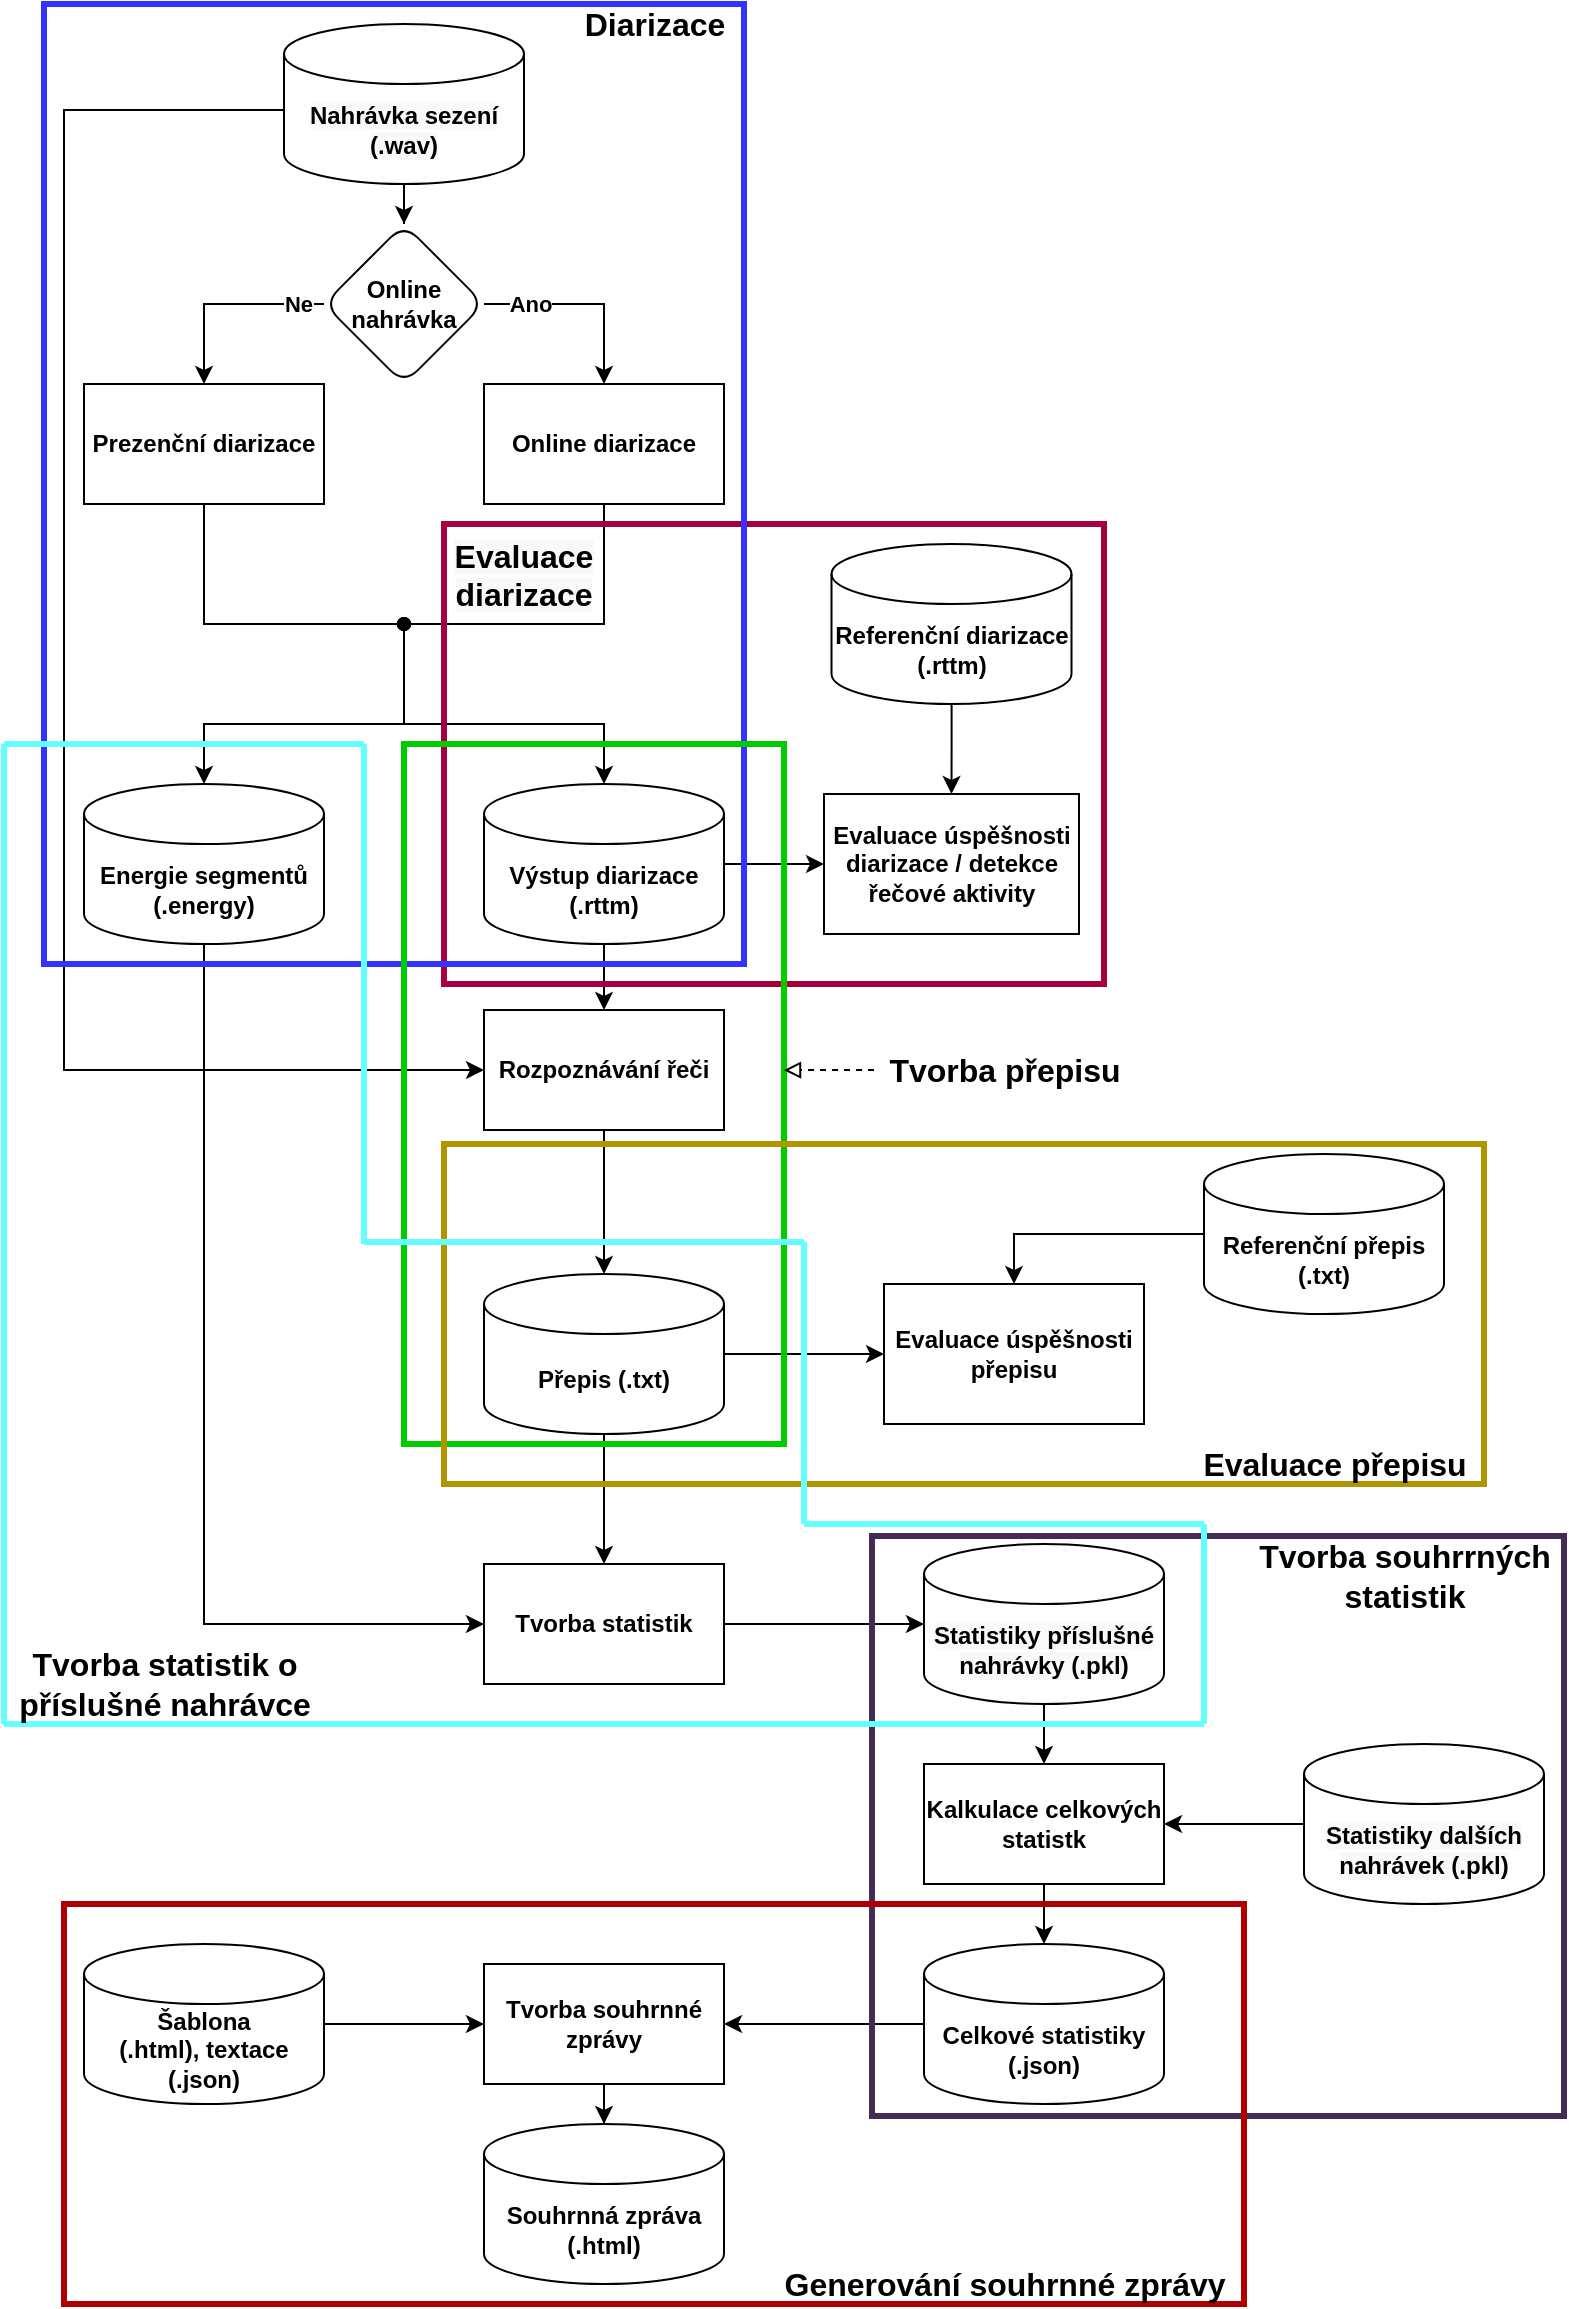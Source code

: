 <mxfile version="14.6.6" type="device"><diagram id="VO6yBT6Qx_qtV-gnp2qo" name="Page-1"><mxGraphModel dx="1422" dy="796" grid="1" gridSize="10" guides="1" tooltips="1" connect="1" arrows="1" fold="1" page="1" pageScale="1" pageWidth="827" pageHeight="1169" math="0" shadow="0"><root><mxCell id="0"/><mxCell id="1" parent="0"/><mxCell id="rQEs-UyLDxahchVhT3SX-8" value="" style="edgeStyle=orthogonalEdgeStyle;rounded=0;orthogonalLoop=1;jettySize=auto;html=1;exitX=0.5;exitY=1;exitDx=0;exitDy=0;fontStyle=1" parent="1" source="rQEs-UyLDxahchVhT3SX-21" target="rQEs-UyLDxahchVhT3SX-7" edge="1"><mxGeometry relative="1" as="geometry"><mxPoint x="150" y="160" as="sourcePoint"/></mxGeometry></mxCell><mxCell id="rQEs-UyLDxahchVhT3SX-34" style="edgeStyle=orthogonalEdgeStyle;rounded=0;orthogonalLoop=1;jettySize=auto;html=1;startArrow=none;startFill=0;endArrow=oval;endFill=1;fontStyle=1" parent="1" source="rQEs-UyLDxahchVhT3SX-3" edge="1"><mxGeometry relative="1" as="geometry"><mxPoint x="240" y="320" as="targetPoint"/><Array as="points"><mxPoint x="340" y="320"/></Array></mxGeometry></mxCell><mxCell id="rQEs-UyLDxahchVhT3SX-3" value="&lt;span&gt;Online diarizace&lt;/span&gt;" style="rounded=0;whiteSpace=wrap;html=1;fontFamily=Helvetica;fontSize=12;fontColor=#000000;align=center;strokeColor=#000000;fillColor=#ffffff;fontStyle=1" parent="1" vertex="1"><mxGeometry x="280" y="200" width="120" height="60" as="geometry"/></mxCell><mxCell id="rQEs-UyLDxahchVhT3SX-33" style="edgeStyle=orthogonalEdgeStyle;rounded=0;orthogonalLoop=1;jettySize=auto;html=1;startArrow=none;startFill=0;endArrow=oval;endFill=1;fontStyle=1" parent="1" source="rQEs-UyLDxahchVhT3SX-5" edge="1"><mxGeometry relative="1" as="geometry"><mxPoint x="240" y="320" as="targetPoint"/><Array as="points"><mxPoint x="140" y="320"/></Array></mxGeometry></mxCell><mxCell id="rQEs-UyLDxahchVhT3SX-5" value="&lt;span&gt;&lt;span&gt;Prezenční diarizace&lt;/span&gt;&lt;/span&gt;" style="rounded=0;whiteSpace=wrap;html=1;fontFamily=Helvetica;fontSize=12;fontColor=#000000;align=center;strokeColor=#000000;fillColor=#ffffff;fontStyle=1" parent="1" vertex="1"><mxGeometry x="80" y="200" width="120" height="60" as="geometry"/></mxCell><mxCell id="rQEs-UyLDxahchVhT3SX-29" style="edgeStyle=orthogonalEdgeStyle;rounded=0;orthogonalLoop=1;jettySize=auto;html=1;exitX=0;exitY=0.5;exitDx=0;exitDy=0;startArrow=none;startFill=0;endArrow=classic;endFill=1;fontStyle=1" parent="1" source="rQEs-UyLDxahchVhT3SX-7" target="rQEs-UyLDxahchVhT3SX-5" edge="1"><mxGeometry relative="1" as="geometry"/></mxCell><mxCell id="rQEs-UyLDxahchVhT3SX-32" value="Ne" style="edgeLabel;html=1;align=center;verticalAlign=middle;resizable=0;points=[];fontStyle=1" parent="rQEs-UyLDxahchVhT3SX-29" vertex="1" connectable="0"><mxGeometry x="-0.3" y="-2" relative="1" as="geometry"><mxPoint x="22" y="2" as="offset"/></mxGeometry></mxCell><mxCell id="rQEs-UyLDxahchVhT3SX-30" style="edgeStyle=orthogonalEdgeStyle;rounded=0;orthogonalLoop=1;jettySize=auto;html=1;exitX=1;exitY=0.5;exitDx=0;exitDy=0;startArrow=none;startFill=0;endArrow=classic;endFill=1;fontStyle=1" parent="1" source="rQEs-UyLDxahchVhT3SX-7" target="rQEs-UyLDxahchVhT3SX-3" edge="1"><mxGeometry relative="1" as="geometry"/></mxCell><mxCell id="rQEs-UyLDxahchVhT3SX-31" value="Ano" style="edgeLabel;html=1;align=center;verticalAlign=middle;resizable=0;points=[];fontStyle=1" parent="rQEs-UyLDxahchVhT3SX-30" vertex="1" connectable="0"><mxGeometry x="-0.283" y="2" relative="1" as="geometry"><mxPoint x="-13" y="2" as="offset"/></mxGeometry></mxCell><mxCell id="rQEs-UyLDxahchVhT3SX-7" value="&lt;span&gt;Online nahrávka&lt;/span&gt;" style="rhombus;whiteSpace=wrap;html=1;rounded=1;fontStyle=1" parent="1" vertex="1"><mxGeometry x="200" y="120" width="80" height="80" as="geometry"/></mxCell><mxCell id="rQEs-UyLDxahchVhT3SX-35" style="edgeStyle=orthogonalEdgeStyle;rounded=0;orthogonalLoop=1;jettySize=auto;html=1;startArrow=classic;startFill=1;endArrow=oval;endFill=1;fontStyle=1" parent="1" source="rQEs-UyLDxahchVhT3SX-19" edge="1"><mxGeometry relative="1" as="geometry"><mxPoint x="240" y="320" as="targetPoint"/><Array as="points"><mxPoint x="140" y="370"/><mxPoint x="240" y="370"/></Array></mxGeometry></mxCell><mxCell id="rQEs-UyLDxahchVhT3SX-97" style="edgeStyle=orthogonalEdgeStyle;rounded=0;orthogonalLoop=1;jettySize=auto;html=1;entryX=0;entryY=0.5;entryDx=0;entryDy=0;startArrow=none;startFill=0;endArrow=classic;endFill=1;fontColor=none;fontStyle=1" parent="1" source="rQEs-UyLDxahchVhT3SX-19" target="rQEs-UyLDxahchVhT3SX-55" edge="1"><mxGeometry relative="1" as="geometry"><Array as="points"><mxPoint x="140" y="820"/></Array></mxGeometry></mxCell><mxCell id="rQEs-UyLDxahchVhT3SX-19" value="&lt;span&gt;Energie segmentů (.energy)&lt;/span&gt;" style="shape=cylinder3;whiteSpace=wrap;html=1;boundedLbl=1;backgroundOutline=1;size=15;fontFamily=Helvetica;fontSize=12;fontColor=#000000;align=center;strokeColor=#000000;fillColor=#ffffff;fontStyle=1" parent="1" vertex="1"><mxGeometry x="80" y="400" width="120" height="80" as="geometry"/></mxCell><mxCell id="rQEs-UyLDxahchVhT3SX-54" style="edgeStyle=orthogonalEdgeStyle;rounded=0;orthogonalLoop=1;jettySize=auto;html=1;exitX=0;exitY=0.5;exitDx=0;exitDy=0;entryX=0;entryY=0.5;entryDx=0;entryDy=0;startArrow=none;startFill=0;endArrow=classic;endFill=1;fontStyle=1;" parent="1" target="rQEs-UyLDxahchVhT3SX-45" edge="1"><mxGeometry relative="1" as="geometry"><mxPoint x="180" y="63" as="sourcePoint"/><Array as="points"><mxPoint x="70" y="63"/><mxPoint x="70" y="543"/></Array></mxGeometry></mxCell><mxCell id="rQEs-UyLDxahchVhT3SX-21" value="&lt;span style=&quot;color: rgb(0 , 0 , 0) ; font-family: &amp;quot;helvetica&amp;quot; ; font-size: 12px ; font-style: normal ; letter-spacing: normal ; text-align: center ; text-indent: 0px ; text-transform: none ; word-spacing: 0px ; background-color: rgb(248 , 249 , 250)&quot;&gt;Nahrávka sezení (.wav)&lt;/span&gt;" style="shape=cylinder3;whiteSpace=wrap;html=1;boundedLbl=1;backgroundOutline=1;size=15;fontFamily=Helvetica;fontSize=12;fontColor=#000000;align=center;strokeColor=#000000;fillColor=#ffffff;fontStyle=1" parent="1" vertex="1"><mxGeometry x="180" y="20" width="120" height="80" as="geometry"/></mxCell><mxCell id="rQEs-UyLDxahchVhT3SX-36" style="edgeStyle=orthogonalEdgeStyle;rounded=0;orthogonalLoop=1;jettySize=auto;html=1;startArrow=classic;startFill=1;endArrow=oval;endFill=1;fontStyle=1" parent="1" source="rQEs-UyLDxahchVhT3SX-25" edge="1"><mxGeometry relative="1" as="geometry"><mxPoint x="240" y="320" as="targetPoint"/><Array as="points"><mxPoint x="340" y="370"/><mxPoint x="240" y="370"/></Array></mxGeometry></mxCell><mxCell id="rQEs-UyLDxahchVhT3SX-42" style="edgeStyle=orthogonalEdgeStyle;rounded=0;orthogonalLoop=1;jettySize=auto;html=1;entryX=0;entryY=0.5;entryDx=0;entryDy=0;startArrow=none;startFill=0;endArrow=classic;endFill=1;fontStyle=1;" parent="1" source="rQEs-UyLDxahchVhT3SX-25" target="rQEs-UyLDxahchVhT3SX-40" edge="1"><mxGeometry relative="1" as="geometry"/></mxCell><mxCell id="rQEs-UyLDxahchVhT3SX-46" value="" style="edgeStyle=orthogonalEdgeStyle;rounded=0;orthogonalLoop=1;jettySize=auto;html=1;startArrow=none;startFill=0;endArrow=classic;endFill=1;fontStyle=1;" parent="1" source="rQEs-UyLDxahchVhT3SX-25" target="rQEs-UyLDxahchVhT3SX-45" edge="1"><mxGeometry relative="1" as="geometry"/></mxCell><mxCell id="rQEs-UyLDxahchVhT3SX-25" value="&lt;span&gt;Výstup diarizace (.rttm)&lt;/span&gt;" style="shape=cylinder3;whiteSpace=wrap;html=1;boundedLbl=1;backgroundOutline=1;size=15;fontFamily=Helvetica;fontSize=12;fontColor=#000000;align=center;strokeColor=#000000;fillColor=#ffffff;fontStyle=1" parent="1" vertex="1"><mxGeometry x="280" y="400" width="120" height="80" as="geometry"/></mxCell><mxCell id="rQEs-UyLDxahchVhT3SX-41" value="" style="edgeStyle=orthogonalEdgeStyle;rounded=0;orthogonalLoop=1;jettySize=auto;html=1;startArrow=none;startFill=0;endArrow=classic;endFill=1;fontStyle=1" parent="1" source="rQEs-UyLDxahchVhT3SX-37" target="rQEs-UyLDxahchVhT3SX-40" edge="1"><mxGeometry relative="1" as="geometry"/></mxCell><mxCell id="rQEs-UyLDxahchVhT3SX-37" value="&lt;span&gt;Referenční diarizace (.rttm)&lt;/span&gt;" style="shape=cylinder3;whiteSpace=wrap;html=1;boundedLbl=1;backgroundOutline=1;size=15;fontFamily=Helvetica;fontSize=12;fontColor=#000000;align=center;strokeColor=#000000;fillColor=#ffffff;fontStyle=1" parent="1" vertex="1"><mxGeometry x="453.75" y="280" width="120" height="80" as="geometry"/></mxCell><mxCell id="rQEs-UyLDxahchVhT3SX-40" value="Evaluace úspěšnosti diarizace / detekce řečové aktivity" style="rounded=0;whiteSpace=wrap;html=1;fontFamily=Helvetica;fontSize=12;fontColor=#000000;align=center;strokeColor=#000000;fillColor=#ffffff;fontStyle=1" parent="1" vertex="1"><mxGeometry x="450" y="405" width="127.5" height="70" as="geometry"/></mxCell><mxCell id="rQEs-UyLDxahchVhT3SX-50" value="" style="edgeStyle=orthogonalEdgeStyle;rounded=0;orthogonalLoop=1;jettySize=auto;html=1;startArrow=none;startFill=0;endArrow=classic;endFill=1;fontStyle=1" parent="1" source="rQEs-UyLDxahchVhT3SX-45" target="rQEs-UyLDxahchVhT3SX-49" edge="1"><mxGeometry relative="1" as="geometry"/></mxCell><mxCell id="rQEs-UyLDxahchVhT3SX-45" value="Rozpoznávání řeči" style="rounded=0;whiteSpace=wrap;html=1;fontFamily=Helvetica;fontSize=12;fontColor=#000000;align=center;strokeColor=#000000;fillColor=#ffffff;fontStyle=1" parent="1" vertex="1"><mxGeometry x="280" y="513" width="120" height="60" as="geometry"/></mxCell><mxCell id="rQEs-UyLDxahchVhT3SX-53" style="edgeStyle=orthogonalEdgeStyle;rounded=0;orthogonalLoop=1;jettySize=auto;html=1;entryX=0.5;entryY=0;entryDx=0;entryDy=0;startArrow=none;startFill=0;endArrow=classic;endFill=1;fontStyle=1" parent="1" source="rQEs-UyLDxahchVhT3SX-47" target="rQEs-UyLDxahchVhT3SX-51" edge="1"><mxGeometry relative="1" as="geometry"/></mxCell><mxCell id="rQEs-UyLDxahchVhT3SX-47" value="&lt;span&gt;Referenční přepis (.txt)&lt;/span&gt;" style="shape=cylinder3;whiteSpace=wrap;html=1;boundedLbl=1;backgroundOutline=1;size=15;fontFamily=Helvetica;fontSize=12;fontColor=#000000;align=center;strokeColor=#000000;fillColor=#ffffff;fontStyle=1" parent="1" vertex="1"><mxGeometry x="640" y="585" width="120" height="80" as="geometry"/></mxCell><mxCell id="rQEs-UyLDxahchVhT3SX-52" value="" style="edgeStyle=orthogonalEdgeStyle;rounded=0;orthogonalLoop=1;jettySize=auto;html=1;startArrow=none;startFill=0;endArrow=classic;endFill=1;fontStyle=1;" parent="1" source="rQEs-UyLDxahchVhT3SX-49" target="rQEs-UyLDxahchVhT3SX-51" edge="1"><mxGeometry relative="1" as="geometry"/></mxCell><mxCell id="rQEs-UyLDxahchVhT3SX-56" value="" style="edgeStyle=orthogonalEdgeStyle;rounded=0;orthogonalLoop=1;jettySize=auto;html=1;startArrow=none;startFill=0;endArrow=classic;endFill=1;fontStyle=1;" parent="1" source="rQEs-UyLDxahchVhT3SX-49" target="rQEs-UyLDxahchVhT3SX-55" edge="1"><mxGeometry relative="1" as="geometry"/></mxCell><mxCell id="rQEs-UyLDxahchVhT3SX-49" value="Přepis (.txt)" style="shape=cylinder3;whiteSpace=wrap;html=1;boundedLbl=1;backgroundOutline=1;size=15;fontFamily=Helvetica;fontSize=12;fontColor=#000000;align=center;strokeColor=#000000;fillColor=#ffffff;fontStyle=1" parent="1" vertex="1"><mxGeometry x="280" y="645" width="120" height="80" as="geometry"/></mxCell><mxCell id="rQEs-UyLDxahchVhT3SX-51" value="Evaluace úspěšnosti přepisu" style="rounded=0;whiteSpace=wrap;html=1;fontFamily=Helvetica;fontSize=12;fontColor=#000000;align=center;strokeColor=#000000;fillColor=#ffffff;fontStyle=1" parent="1" vertex="1"><mxGeometry x="480" y="650" width="130" height="70" as="geometry"/></mxCell><mxCell id="rQEs-UyLDxahchVhT3SX-63" value="" style="edgeStyle=orthogonalEdgeStyle;rounded=0;orthogonalLoop=1;jettySize=auto;html=1;startArrow=none;startFill=0;endArrow=classic;endFill=1;fontStyle=1" parent="1" source="rQEs-UyLDxahchVhT3SX-55" target="rQEs-UyLDxahchVhT3SX-62" edge="1"><mxGeometry relative="1" as="geometry"/></mxCell><mxCell id="rQEs-UyLDxahchVhT3SX-55" value="Tvorba statistik" style="rounded=0;whiteSpace=wrap;html=1;fontFamily=Helvetica;fontSize=12;fontColor=#000000;align=center;strokeColor=#000000;fillColor=#ffffff;fontStyle=1" parent="1" vertex="1"><mxGeometry x="280" y="790" width="120" height="60" as="geometry"/></mxCell><mxCell id="rQEs-UyLDxahchVhT3SX-68" value="" style="edgeStyle=orthogonalEdgeStyle;rounded=0;orthogonalLoop=1;jettySize=auto;html=1;startArrow=none;startFill=0;endArrow=classic;endFill=1;fontStyle=1" parent="1" source="rQEs-UyLDxahchVhT3SX-60" target="rQEs-UyLDxahchVhT3SX-67" edge="1"><mxGeometry relative="1" as="geometry"/></mxCell><mxCell id="rQEs-UyLDxahchVhT3SX-81" value="" style="edgeStyle=orthogonalEdgeStyle;rounded=0;orthogonalLoop=1;jettySize=auto;html=1;startArrow=classic;startFill=1;endArrow=none;endFill=0;fontStyle=1" parent="1" source="rQEs-UyLDxahchVhT3SX-60" target="rQEs-UyLDxahchVhT3SX-80" edge="1"><mxGeometry relative="1" as="geometry"/></mxCell><mxCell id="rQEs-UyLDxahchVhT3SX-60" value="Kalkulace celkových statistk" style="rounded=0;whiteSpace=wrap;html=1;fontFamily=Helvetica;fontSize=12;fontColor=#000000;align=center;strokeColor=#000000;fillColor=#ffffff;fontStyle=1" parent="1" vertex="1"><mxGeometry x="500" y="890" width="120" height="60" as="geometry"/></mxCell><mxCell id="rQEs-UyLDxahchVhT3SX-64" value="" style="edgeStyle=orthogonalEdgeStyle;rounded=0;orthogonalLoop=1;jettySize=auto;html=1;startArrow=none;startFill=0;endArrow=classic;endFill=1;fontStyle=1;" parent="1" source="rQEs-UyLDxahchVhT3SX-62" target="rQEs-UyLDxahchVhT3SX-60" edge="1"><mxGeometry relative="1" as="geometry"/></mxCell><mxCell id="rQEs-UyLDxahchVhT3SX-62" value="&lt;meta charset=&quot;utf-8&quot;&gt;&lt;span style=&quot;color: rgb(0, 0, 0); font-family: helvetica; font-size: 12px; font-style: normal; letter-spacing: normal; text-align: center; text-indent: 0px; text-transform: none; word-spacing: 0px; background-color: rgb(248, 249, 250); display: inline; float: none;&quot;&gt;Statistiky příslušné nahrávky (.pkl)&lt;/span&gt;" style="shape=cylinder3;whiteSpace=wrap;html=1;boundedLbl=1;backgroundOutline=1;size=15;fontFamily=Helvetica;fontSize=12;fontColor=#000000;align=center;strokeColor=#000000;fillColor=#ffffff;fontStyle=1" parent="1" vertex="1"><mxGeometry x="500" y="780" width="120" height="80" as="geometry"/></mxCell><mxCell id="rQEs-UyLDxahchVhT3SX-89" style="edgeStyle=orthogonalEdgeStyle;rounded=0;orthogonalLoop=1;jettySize=auto;html=1;entryX=1;entryY=0.5;entryDx=0;entryDy=0;startArrow=none;startFill=0;endArrow=classic;endFill=1;fontStyle=1" parent="1" source="rQEs-UyLDxahchVhT3SX-67" target="rQEs-UyLDxahchVhT3SX-70" edge="1"><mxGeometry relative="1" as="geometry"/></mxCell><mxCell id="rQEs-UyLDxahchVhT3SX-67" value="Celkové statistiky (.json)" style="shape=cylinder3;whiteSpace=wrap;html=1;boundedLbl=1;backgroundOutline=1;size=15;fontFamily=Helvetica;fontSize=12;fontColor=#000000;align=center;strokeColor=#000000;fillColor=#ffffff;fontStyle=1" parent="1" vertex="1"><mxGeometry x="500" y="980" width="120" height="80" as="geometry"/></mxCell><mxCell id="rQEs-UyLDxahchVhT3SX-74" value="" style="edgeStyle=orthogonalEdgeStyle;rounded=0;orthogonalLoop=1;jettySize=auto;html=1;startArrow=classic;startFill=1;endArrow=none;endFill=0;fontStyle=1" parent="1" source="rQEs-UyLDxahchVhT3SX-70" target="rQEs-UyLDxahchVhT3SX-73" edge="1"><mxGeometry relative="1" as="geometry"/></mxCell><mxCell id="rQEs-UyLDxahchVhT3SX-79" value="" style="edgeStyle=orthogonalEdgeStyle;rounded=0;orthogonalLoop=1;jettySize=auto;html=1;startArrow=none;startFill=0;endArrow=classic;endFill=1;fontStyle=1" parent="1" source="rQEs-UyLDxahchVhT3SX-70" target="rQEs-UyLDxahchVhT3SX-78" edge="1"><mxGeometry relative="1" as="geometry"/></mxCell><mxCell id="rQEs-UyLDxahchVhT3SX-70" value="Tvorba souhrnné zprávy" style="rounded=0;whiteSpace=wrap;html=1;fontFamily=Helvetica;fontSize=12;fontColor=#000000;align=center;strokeColor=#000000;fillColor=#ffffff;fontStyle=1" parent="1" vertex="1"><mxGeometry x="280" y="990" width="120" height="60" as="geometry"/></mxCell><mxCell id="rQEs-UyLDxahchVhT3SX-73" value="Šablona &lt;br&gt;(.html), textace (.json)" style="shape=cylinder3;whiteSpace=wrap;html=1;boundedLbl=1;backgroundOutline=1;size=15;fontFamily=Helvetica;fontSize=12;fontColor=#000000;align=center;strokeColor=#000000;fillColor=#ffffff;fontStyle=1" parent="1" vertex="1"><mxGeometry x="80" y="980" width="120" height="80" as="geometry"/></mxCell><mxCell id="rQEs-UyLDxahchVhT3SX-78" value="Souhrnná zpráva (.html)" style="shape=cylinder3;whiteSpace=wrap;html=1;boundedLbl=1;backgroundOutline=1;size=15;fontFamily=Helvetica;fontSize=12;fontColor=#000000;align=center;strokeColor=#000000;fillColor=#ffffff;fontStyle=1" parent="1" vertex="1"><mxGeometry x="280" y="1070" width="120" height="80" as="geometry"/></mxCell><mxCell id="rQEs-UyLDxahchVhT3SX-80" value="&lt;meta charset=&quot;utf-8&quot;&gt;&lt;span style=&quot;color: rgb(0, 0, 0); font-family: helvetica; font-size: 12px; font-style: normal; letter-spacing: normal; text-align: center; text-indent: 0px; text-transform: none; word-spacing: 0px; background-color: rgb(248, 249, 250); display: inline; float: none;&quot;&gt;Statistiky dalších nahrávek (.pkl)&lt;/span&gt;" style="shape=cylinder3;whiteSpace=wrap;html=1;boundedLbl=1;backgroundOutline=1;size=15;fontFamily=Helvetica;fontSize=12;fontColor=#000000;align=center;strokeColor=#000000;fillColor=#ffffff;fontStyle=1" parent="1" vertex="1"><mxGeometry x="690" y="880" width="120" height="80" as="geometry"/></mxCell><mxCell id="rQEs-UyLDxahchVhT3SX-91" value="" style="rounded=0;labelBackgroundColor=none;textOpacity=0;noLabel=1;strokeColor=#A50040;fontColor=#ffffff;fillColor=none;strokeWidth=3;fontStyle=1" parent="1" vertex="1"><mxGeometry x="260" y="270" width="330" height="230" as="geometry"/></mxCell><mxCell id="rQEs-UyLDxahchVhT3SX-92" value="" style="rounded=0;labelBackgroundColor=none;textOpacity=0;noLabel=1;fontColor=#ffffff;fillColor=none;strokeColor=#3333FF;strokeWidth=3;fontStyle=1" parent="1" vertex="1"><mxGeometry x="60" y="10" width="350" height="480" as="geometry"/></mxCell><mxCell id="rQEs-UyLDxahchVhT3SX-94" value="" style="rounded=0;labelBackgroundColor=none;textOpacity=0;noLabel=1;fontColor=#ffffff;strokeWidth=3;fillColor=none;strokeColor=#00CC00;fontStyle=1" parent="1" vertex="1"><mxGeometry x="240" y="380" width="190" height="350" as="geometry"/></mxCell><mxCell id="rQEs-UyLDxahchVhT3SX-95" style="edgeStyle=orthogonalEdgeStyle;rounded=0;orthogonalLoop=1;jettySize=auto;html=1;exitX=0.5;exitY=1;exitDx=0;exitDy=0;exitPerimeter=0;startArrow=classic;startFill=1;endArrow=none;endFill=0;fontColor=none;fontStyle=1" parent="1" source="rQEs-UyLDxahchVhT3SX-49" target="rQEs-UyLDxahchVhT3SX-49" edge="1"><mxGeometry relative="1" as="geometry"/></mxCell><mxCell id="rQEs-UyLDxahchVhT3SX-96" value="" style="rounded=0;labelBackgroundColor=none;textOpacity=0;noLabel=1;fontColor=#ffffff;strokeWidth=3;strokeColor=#432D57;fillColor=none;fontStyle=1" parent="1" vertex="1"><mxGeometry x="474" y="776" width="346" height="290" as="geometry"/></mxCell><mxCell id="rQEs-UyLDxahchVhT3SX-102" value="" style="rounded=0;labelBackgroundColor=none;textOpacity=0;noLabel=1;fontColor=#ffffff;strokeWidth=3;strokeColor=#B09500;fillColor=none;fontStyle=1" parent="1" vertex="1"><mxGeometry x="260" y="580" width="520" height="170" as="geometry"/></mxCell><mxCell id="rQEs-UyLDxahchVhT3SX-105" value="" style="rounded=0;labelBackgroundColor=none;textOpacity=0;noLabel=1;fontColor=#ffffff;strokeWidth=3;strokeColor=#B20000;fillColor=none;fontStyle=1" parent="1" vertex="1"><mxGeometry x="70" y="960" width="590" height="200" as="geometry"/></mxCell><mxCell id="rQEs-UyLDxahchVhT3SX-107" value="" style="endArrow=none;html=1;fontColor=none;strokeWidth=3;strokeColor=#66FFFF;fontStyle=1" parent="1" edge="1"><mxGeometry width="50" height="50" relative="1" as="geometry"><mxPoint x="40" y="870" as="sourcePoint"/><mxPoint x="40" y="380" as="targetPoint"/></mxGeometry></mxCell><mxCell id="rQEs-UyLDxahchVhT3SX-109" value="" style="endArrow=none;html=1;fontColor=none;strokeWidth=3;strokeColor=#66FFFF;fontStyle=1" parent="1" edge="1"><mxGeometry width="50" height="50" relative="1" as="geometry"><mxPoint x="40" y="870" as="sourcePoint"/><mxPoint x="640" y="870" as="targetPoint"/></mxGeometry></mxCell><mxCell id="rQEs-UyLDxahchVhT3SX-110" value="" style="endArrow=none;html=1;fontColor=none;strokeWidth=3;strokeColor=#66FFFF;fontStyle=1" parent="1" edge="1"><mxGeometry width="50" height="50" relative="1" as="geometry"><mxPoint x="440" y="770" as="sourcePoint"/><mxPoint x="640" y="770" as="targetPoint"/></mxGeometry></mxCell><mxCell id="rQEs-UyLDxahchVhT3SX-111" value="" style="endArrow=none;html=1;fontColor=none;strokeWidth=3;strokeColor=#66FFFF;fontStyle=1" parent="1" edge="1"><mxGeometry width="50" height="50" relative="1" as="geometry"><mxPoint x="640" y="870" as="sourcePoint"/><mxPoint x="640" y="770" as="targetPoint"/></mxGeometry></mxCell><mxCell id="rQEs-UyLDxahchVhT3SX-112" value="" style="endArrow=none;html=1;fontColor=none;strokeWidth=3;strokeColor=#66FFFF;fontStyle=1" parent="1" edge="1"><mxGeometry width="50" height="50" relative="1" as="geometry"><mxPoint x="440" y="770" as="sourcePoint"/><mxPoint x="440" y="629" as="targetPoint"/></mxGeometry></mxCell><mxCell id="rQEs-UyLDxahchVhT3SX-113" value="" style="endArrow=none;html=1;fontColor=none;strokeWidth=3;strokeColor=#66FFFF;fontStyle=1" parent="1" edge="1"><mxGeometry width="50" height="50" relative="1" as="geometry"><mxPoint x="220" y="629" as="sourcePoint"/><mxPoint x="440" y="629" as="targetPoint"/></mxGeometry></mxCell><mxCell id="rQEs-UyLDxahchVhT3SX-114" value="" style="endArrow=none;html=1;fontColor=none;strokeWidth=3;strokeColor=#66FFFF;fontStyle=1" parent="1" edge="1"><mxGeometry width="50" height="50" relative="1" as="geometry"><mxPoint x="220" y="630" as="sourcePoint"/><mxPoint x="220" y="380" as="targetPoint"/></mxGeometry></mxCell><mxCell id="rQEs-UyLDxahchVhT3SX-115" value="" style="endArrow=none;html=1;fontColor=none;strokeWidth=3;strokeColor=#66FFFF;fontStyle=1" parent="1" edge="1"><mxGeometry width="50" height="50" relative="1" as="geometry"><mxPoint x="40" y="380" as="sourcePoint"/><mxPoint x="220" y="380" as="targetPoint"/></mxGeometry></mxCell><mxCell id="1lNXSfKEVid35xvFSstg-1" value="Diarizace" style="text;html=1;align=center;verticalAlign=middle;resizable=0;points=[];autosize=1;strokeColor=none;fontStyle=1;fontSize=16;" vertex="1" parent="1"><mxGeometry x="320" y="10" width="90" height="20" as="geometry"/></mxCell><mxCell id="1lNXSfKEVid35xvFSstg-2" value="&lt;span style=&quot;color: rgb(0, 0, 0); font-family: helvetica; font-size: 16px; font-style: normal; letter-spacing: normal; text-indent: 0px; text-transform: none; word-spacing: 0px; background-color: rgb(248, 249, 250); display: inline; float: none;&quot;&gt;Evaluace diarizace&lt;/span&gt;" style="text;whiteSpace=wrap;html=1;align=center;fontStyle=1;fontSize=16;" vertex="1" parent="1"><mxGeometry x="260" y="270" width="80" height="30" as="geometry"/></mxCell><mxCell id="1lNXSfKEVid35xvFSstg-5" value="Tvorba statistik o&lt;br&gt;příslušné nahrávce" style="text;html=1;align=center;verticalAlign=middle;resizable=0;points=[];autosize=1;strokeColor=none;fontStyle=1;fontSize=16;" vertex="1" parent="1"><mxGeometry x="40" y="830" width="160" height="40" as="geometry"/></mxCell><mxCell id="1lNXSfKEVid35xvFSstg-10" style="edgeStyle=orthogonalEdgeStyle;rounded=0;orthogonalLoop=1;jettySize=auto;html=1;entryX=1;entryY=0.466;entryDx=0;entryDy=0;entryPerimeter=0;fontSize=16;dashed=1;endArrow=block;endFill=0;" edge="1" parent="1" source="1lNXSfKEVid35xvFSstg-6" target="rQEs-UyLDxahchVhT3SX-94"><mxGeometry relative="1" as="geometry"/></mxCell><mxCell id="1lNXSfKEVid35xvFSstg-6" value="Tvorba přepisu" style="text;html=1;align=center;verticalAlign=middle;resizable=0;points=[];autosize=1;strokeColor=none;fontStyle=1;fontSize=16;" vertex="1" parent="1"><mxGeometry x="475" y="533" width="130" height="20" as="geometry"/></mxCell><mxCell id="1lNXSfKEVid35xvFSstg-7" value="Evaluace přepisu" style="text;html=1;align=center;verticalAlign=middle;resizable=0;points=[];autosize=1;strokeColor=none;fontStyle=1;fontSize=16;" vertex="1" parent="1"><mxGeometry x="630" y="730" width="150" height="20" as="geometry"/></mxCell><mxCell id="1lNXSfKEVid35xvFSstg-8" value="Tvorba souhrrných&lt;br&gt;statistik" style="text;html=1;align=center;verticalAlign=middle;resizable=0;points=[];autosize=1;strokeColor=none;fontStyle=1;fontSize=16;" vertex="1" parent="1"><mxGeometry x="660" y="776" width="160" height="40" as="geometry"/></mxCell><mxCell id="1lNXSfKEVid35xvFSstg-9" value="Generování souhrnné zprávy" style="text;html=1;align=center;verticalAlign=middle;resizable=0;points=[];autosize=1;strokeColor=none;fontStyle=1;fontSize=16;" vertex="1" parent="1"><mxGeometry x="420" y="1140" width="240" height="20" as="geometry"/></mxCell></root></mxGraphModel></diagram></mxfile>